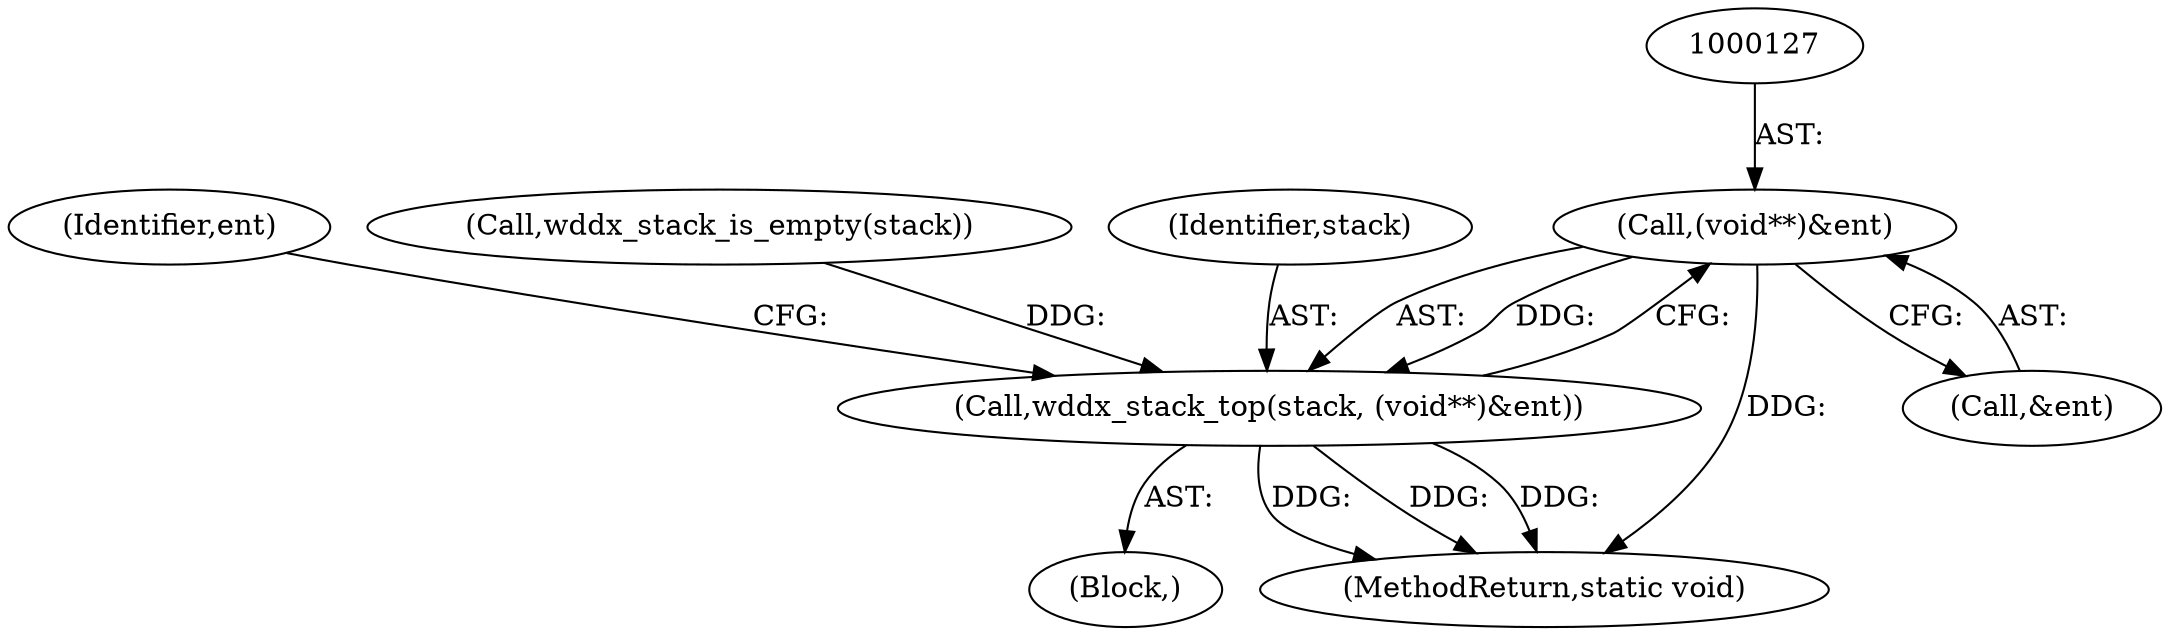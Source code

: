 digraph "0_php-src_426aeb2808955ee3d3f52e0cfb102834cdb836a5?w=1@pointer" {
"1000126" [label="(Call,(void**)&ent)"];
"1000124" [label="(Call,wddx_stack_top(stack, (void**)&ent))"];
"1000124" [label="(Call,wddx_stack_top(stack, (void**)&ent))"];
"1000123" [label="(Block,)"];
"1000132" [label="(Identifier,ent)"];
"1000126" [label="(Call,(void**)&ent)"];
"1000477" [label="(MethodReturn,static void)"];
"1000117" [label="(Call,wddx_stack_is_empty(stack))"];
"1000125" [label="(Identifier,stack)"];
"1000128" [label="(Call,&ent)"];
"1000126" -> "1000124"  [label="AST: "];
"1000126" -> "1000128"  [label="CFG: "];
"1000127" -> "1000126"  [label="AST: "];
"1000128" -> "1000126"  [label="AST: "];
"1000124" -> "1000126"  [label="CFG: "];
"1000126" -> "1000477"  [label="DDG: "];
"1000126" -> "1000124"  [label="DDG: "];
"1000124" -> "1000123"  [label="AST: "];
"1000125" -> "1000124"  [label="AST: "];
"1000132" -> "1000124"  [label="CFG: "];
"1000124" -> "1000477"  [label="DDG: "];
"1000124" -> "1000477"  [label="DDG: "];
"1000124" -> "1000477"  [label="DDG: "];
"1000117" -> "1000124"  [label="DDG: "];
}
